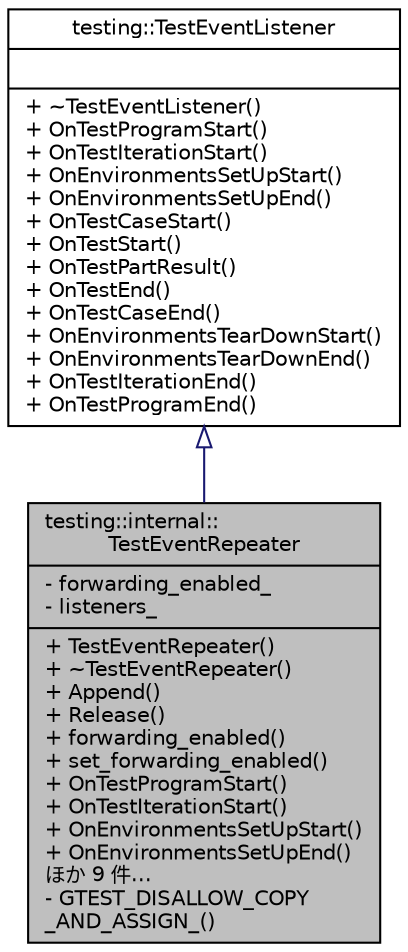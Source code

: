 digraph "testing::internal::TestEventRepeater"
{
  edge [fontname="Helvetica",fontsize="10",labelfontname="Helvetica",labelfontsize="10"];
  node [fontname="Helvetica",fontsize="10",shape=record];
  Node0 [label="{testing::internal::\lTestEventRepeater\n|- forwarding_enabled_\l- listeners_\l|+ TestEventRepeater()\l+ ~TestEventRepeater()\l+ Append()\l+ Release()\l+ forwarding_enabled()\l+ set_forwarding_enabled()\l+ OnTestProgramStart()\l+ OnTestIterationStart()\l+ OnEnvironmentsSetUpStart()\l+ OnEnvironmentsSetUpEnd()\lほか 9 件…\l- GTEST_DISALLOW_COPY\l_AND_ASSIGN_()\l}",height=0.2,width=0.4,color="black", fillcolor="grey75", style="filled", fontcolor="black"];
  Node1 -> Node0 [dir="back",color="midnightblue",fontsize="10",style="solid",arrowtail="onormal",fontname="Helvetica"];
  Node1 [label="{testing::TestEventListener\n||+ ~TestEventListener()\l+ OnTestProgramStart()\l+ OnTestIterationStart()\l+ OnEnvironmentsSetUpStart()\l+ OnEnvironmentsSetUpEnd()\l+ OnTestCaseStart()\l+ OnTestStart()\l+ OnTestPartResult()\l+ OnTestEnd()\l+ OnTestCaseEnd()\l+ OnEnvironmentsTearDownStart()\l+ OnEnvironmentsTearDownEnd()\l+ OnTestIterationEnd()\l+ OnTestProgramEnd()\l}",height=0.2,width=0.4,color="black", fillcolor="white", style="filled",URL="$d1/d46/classtesting_1_1_test_event_listener.html"];
}
